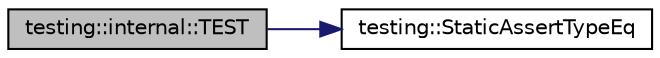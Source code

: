 digraph "testing::internal::TEST"
{
  edge [fontname="Helvetica",fontsize="10",labelfontname="Helvetica",labelfontsize="10"];
  node [fontname="Helvetica",fontsize="10",shape=record];
  rankdir="LR";
  Node3218 [label="testing::internal::TEST",height=0.2,width=0.4,color="black", fillcolor="grey75", style="filled", fontcolor="black"];
  Node3218 -> Node3219 [color="midnightblue",fontsize="10",style="solid",fontname="Helvetica"];
  Node3219 [label="testing::StaticAssertTypeEq",height=0.2,width=0.4,color="black", fillcolor="white", style="filled",URL="$d0/d75/namespacetesting.html#a661e70fc6afeb5c085eed3716aa45059"];
}
